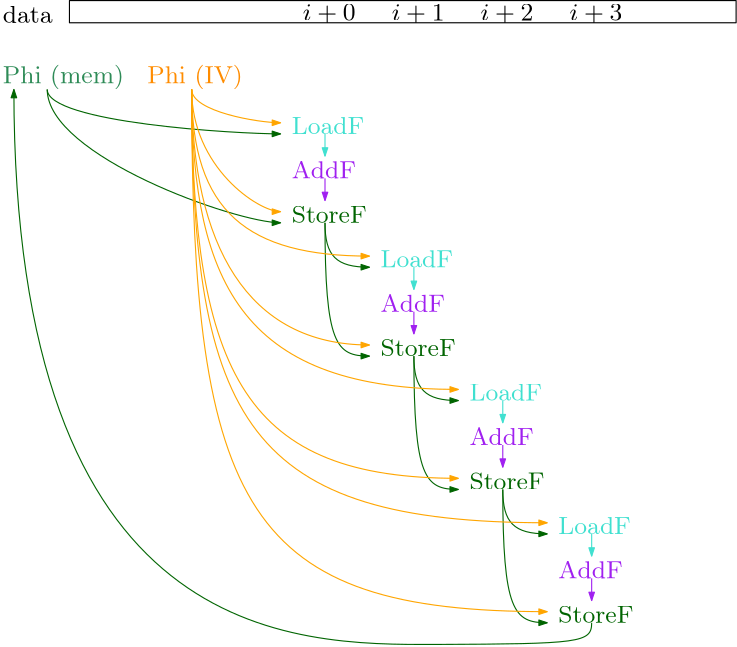 <?xml version="1.0"?>
<!DOCTYPE ipe SYSTEM "ipe.dtd">
<ipe version="70212" creator="Ipe 7.2.13">
<info created="D:20230303100442" modified="D:20230303103341"/>
<ipestyle name="basic">
<symbol name="arrow/arc(spx)">
<path stroke="sym-stroke" fill="sym-stroke" pen="sym-pen">
0 0 m
-1 0.333 l
-1 -0.333 l
h
</path>
</symbol>
<symbol name="arrow/farc(spx)">
<path stroke="sym-stroke" fill="white" pen="sym-pen">
0 0 m
-1 0.333 l
-1 -0.333 l
h
</path>
</symbol>
<symbol name="arrow/ptarc(spx)">
<path stroke="sym-stroke" fill="sym-stroke" pen="sym-pen">
0 0 m
-1 0.333 l
-0.8 0 l
-1 -0.333 l
h
</path>
</symbol>
<symbol name="arrow/fptarc(spx)">
<path stroke="sym-stroke" fill="white" pen="sym-pen">
0 0 m
-1 0.333 l
-0.8 0 l
-1 -0.333 l
h
</path>
</symbol>
<symbol name="mark/circle(sx)" transformations="translations">
<path fill="sym-stroke">
0.6 0 0 0.6 0 0 e
0.4 0 0 0.4 0 0 e
</path>
</symbol>
<symbol name="mark/disk(sx)" transformations="translations">
<path fill="sym-stroke">
0.6 0 0 0.6 0 0 e
</path>
</symbol>
<symbol name="mark/fdisk(sfx)" transformations="translations">
<group>
<path fill="sym-fill">
0.5 0 0 0.5 0 0 e
</path>
<path fill="sym-stroke" fillrule="eofill">
0.6 0 0 0.6 0 0 e
0.4 0 0 0.4 0 0 e
</path>
</group>
</symbol>
<symbol name="mark/box(sx)" transformations="translations">
<path fill="sym-stroke" fillrule="eofill">
-0.6 -0.6 m
0.6 -0.6 l
0.6 0.6 l
-0.6 0.6 l
h
-0.4 -0.4 m
0.4 -0.4 l
0.4 0.4 l
-0.4 0.4 l
h
</path>
</symbol>
<symbol name="mark/square(sx)" transformations="translations">
<path fill="sym-stroke">
-0.6 -0.6 m
0.6 -0.6 l
0.6 0.6 l
-0.6 0.6 l
h
</path>
</symbol>
<symbol name="mark/fsquare(sfx)" transformations="translations">
<group>
<path fill="sym-fill">
-0.5 -0.5 m
0.5 -0.5 l
0.5 0.5 l
-0.5 0.5 l
h
</path>
<path fill="sym-stroke" fillrule="eofill">
-0.6 -0.6 m
0.6 -0.6 l
0.6 0.6 l
-0.6 0.6 l
h
-0.4 -0.4 m
0.4 -0.4 l
0.4 0.4 l
-0.4 0.4 l
h
</path>
</group>
</symbol>
<symbol name="mark/cross(sx)" transformations="translations">
<group>
<path fill="sym-stroke">
-0.43 -0.57 m
0.57 0.43 l
0.43 0.57 l
-0.57 -0.43 l
h
</path>
<path fill="sym-stroke">
-0.43 0.57 m
0.57 -0.43 l
0.43 -0.57 l
-0.57 0.43 l
h
</path>
</group>
</symbol>
<symbol name="arrow/fnormal(spx)">
<path stroke="sym-stroke" fill="white" pen="sym-pen">
0 0 m
-1 0.333 l
-1 -0.333 l
h
</path>
</symbol>
<symbol name="arrow/pointed(spx)">
<path stroke="sym-stroke" fill="sym-stroke" pen="sym-pen">
0 0 m
-1 0.333 l
-0.8 0 l
-1 -0.333 l
h
</path>
</symbol>
<symbol name="arrow/fpointed(spx)">
<path stroke="sym-stroke" fill="white" pen="sym-pen">
0 0 m
-1 0.333 l
-0.8 0 l
-1 -0.333 l
h
</path>
</symbol>
<symbol name="arrow/linear(spx)">
<path stroke="sym-stroke" pen="sym-pen">
-1 0.333 m
0 0 l
-1 -0.333 l
</path>
</symbol>
<symbol name="arrow/fdouble(spx)">
<path stroke="sym-stroke" fill="white" pen="sym-pen">
0 0 m
-1 0.333 l
-1 -0.333 l
h
-1 0 m
-2 0.333 l
-2 -0.333 l
h
</path>
</symbol>
<symbol name="arrow/double(spx)">
<path stroke="sym-stroke" fill="sym-stroke" pen="sym-pen">
0 0 m
-1 0.333 l
-1 -0.333 l
h
-1 0 m
-2 0.333 l
-2 -0.333 l
h
</path>
</symbol>
<pen name="heavier" value="0.8"/>
<pen name="fat" value="1.2"/>
<pen name="ultrafat" value="2"/>
<symbolsize name="large" value="5"/>
<symbolsize name="small" value="2"/>
<symbolsize name="tiny" value="1.1"/>
<arrowsize name="large" value="10"/>
<arrowsize name="small" value="5"/>
<arrowsize name="tiny" value="3"/>
<color name="red" value="1 0 0"/>
<color name="green" value="0 1 0"/>
<color name="blue" value="0 0 1"/>
<color name="yellow" value="1 1 0"/>
<color name="orange" value="1 0.647 0"/>
<color name="gold" value="1 0.843 0"/>
<color name="purple" value="0.627 0.125 0.941"/>
<color name="gray" value="0.745"/>
<color name="brown" value="0.647 0.165 0.165"/>
<color name="navy" value="0 0 0.502"/>
<color name="pink" value="1 0.753 0.796"/>
<color name="seagreen" value="0.18 0.545 0.341"/>
<color name="turquoise" value="0.251 0.878 0.816"/>
<color name="violet" value="0.933 0.51 0.933"/>
<color name="darkblue" value="0 0 0.545"/>
<color name="darkcyan" value="0 0.545 0.545"/>
<color name="darkgray" value="0.663"/>
<color name="darkgreen" value="0 0.392 0"/>
<color name="darkmagenta" value="0.545 0 0.545"/>
<color name="darkorange" value="1 0.549 0"/>
<color name="darkred" value="0.545 0 0"/>
<color name="lightblue" value="0.678 0.847 0.902"/>
<color name="lightcyan" value="0.878 1 1"/>
<color name="lightgray" value="0.827"/>
<color name="lightgreen" value="0.565 0.933 0.565"/>
<color name="lightyellow" value="1 1 0.878"/>
<dashstyle name="dashed" value="[4] 0"/>
<dashstyle name="dotted" value="[1 3] 0"/>
<dashstyle name="dash dotted" value="[4 2 1 2] 0"/>
<dashstyle name="dash dot dotted" value="[4 2 1 2 1 2] 0"/>
<textsize name="large" value="\large"/>
<textsize name="Large" value="\Large"/>
<textsize name="LARGE" value="\LARGE"/>
<textsize name="huge" value="\huge"/>
<textsize name="Huge" value="\Huge"/>
<textsize name="small" value="\small"/>
<textsize name="footnote" value="\footnotesize"/>
<textsize name="tiny" value="\tiny"/>
<textstyle name="center" begin="\begin{center}" end="\end{center}"/>
<textstyle name="itemize" begin="\begin{itemize}" end="\end{itemize}"/>
<textstyle name="item" begin="\begin{itemize}\item{}" end="\end{itemize}"/>
<gridsize name="4 pts" value="4"/>
<gridsize name="8 pts (~3 mm)" value="8"/>
<gridsize name="16 pts (~6 mm)" value="16"/>
<gridsize name="32 pts (~12 mm)" value="32"/>
<gridsize name="10 pts (~3.5 mm)" value="10"/>
<gridsize name="20 pts (~7 mm)" value="20"/>
<gridsize name="14 pts (~5 mm)" value="14"/>
<gridsize name="28 pts (~10 mm)" value="28"/>
<gridsize name="56 pts (~20 mm)" value="56"/>
<anglesize name="90 deg" value="90"/>
<anglesize name="60 deg" value="60"/>
<anglesize name="45 deg" value="45"/>
<anglesize name="30 deg" value="30"/>
<anglesize name="22.5 deg" value="22.5"/>
<opacity name="10%" value="0.1"/>
<opacity name="30%" value="0.3"/>
<opacity name="50%" value="0.5"/>
<opacity name="75%" value="0.75"/>
<tiling name="falling" angle="-60" step="4" width="1"/>
<tiling name="rising" angle="30" step="4" width="1"/>
</ipestyle>
<page>
<layer name="alpha"/>
<view layers="alpha" active="alpha"/>
<path layer="alpha" stroke="black">
64 816 m
64 808 l
304 808 l
304 816 l
h
</path>
<text matrix="1 0 0 1 -40 20" transformations="translations" pos="80 788" stroke="black" type="label" width="17.919" height="6.227" depth="0" valign="bottom" size="small">data</text>
<text matrix="1 0 0 1 -28 -4" transformations="translations" pos="88 792" stroke="black" type="label" width="0" height="0" depth="0" valign="baseline" size="small"></text>
<text matrix="1 0 0 1 100 20" transformations="translations" pos="80 788" stroke="black" type="label" width="19.024" height="5.917" depth="0.83" valign="bottom" size="small" style="math">i+1</text>
<text matrix="1 0 0 1 68 20" transformations="translations" pos="80 788" stroke="black" type="label" width="19.024" height="5.917" depth="0.83" valign="bottom" size="small" style="math">i+0</text>
<text matrix="1 0 0 1 12 -4" transformations="translations" pos="80 788" stroke="darkorange" type="label" width="34.426" height="6.726" depth="2.24" valign="bottom" size="small">Phi (IV)</text>
<text matrix="1 0 0 1 -40 -4" transformations="translations" pos="80 788" stroke="seagreen" type="label" width="43.648" height="6.726" depth="2.24" valign="bottom" size="small">Phi (mem)</text>
<text matrix="1 0 0 1 64 -20" transformations="translations" pos="80 788" stroke="turquoise" type="label" width="26.109" height="6.227" depth="0" valign="bottom" size="small">LoadF</text>
<text matrix="1 0 0 1 64 -36" transformations="translations" pos="80 788" stroke="purple" type="label" width="23.164" height="6.227" depth="0" valign="bottom" size="small">AddF</text>
<text matrix="1 0 0 1 64 -52" transformations="translations" pos="80 788" stroke="darkgreen" type="label" width="27.03" height="6.127" depth="0" valign="bottom" size="small">StoreF</text>
<path matrix="1 0 0 1 56 12" stroke="turquoise" arrow="normal/tiny">
100 756 m
100 748 l
</path>
<path matrix="1 0 0 1 56 -4" stroke="purple" arrow="normal/tiny">
100 756 m
100 748 l
</path>
<path stroke="orange" arrow="normal/tiny">
108 784 m
108 776
132 772
140 772 c
</path>
<path stroke="darkgreen" arrow="normal/tiny">
56 784 m
56 772
124 768
140 768 c
</path>
<path stroke="darkgreen" arrow="normal/tiny">
56 784 m
56 760
124 736
140 736 c
</path>
<text matrix="1 0 0 1 96 -68" transformations="translations" pos="80 788" stroke="turquoise" type="label" width="26.109" height="6.227" depth="0" valign="bottom" size="small">LoadF</text>
<text matrix="1 0 0 1 96 -84" transformations="translations" pos="80 788" stroke="purple" type="label" width="23.164" height="6.227" depth="0" valign="bottom" size="small">AddF</text>
<text matrix="1 0 0 1 96 -100" transformations="translations" pos="80 788" stroke="darkgreen" type="label" width="27.03" height="6.127" depth="0" valign="bottom" size="small">StoreF</text>
<path matrix="1 0 0 1 88 -36" stroke="turquoise" arrow="normal/tiny">
100 756 m
100 748 l
</path>
<path matrix="1 0 0 1 88 -52" stroke="purple" arrow="normal/tiny">
100 756 m
100 748 l
</path>
<path stroke="darkgreen" arrow="normal/tiny">
156 736 m
156 724
160 720
172 720 c
</path>
<path stroke="darkgreen" arrow="normal/tiny">
156 736 m
156 692
160 688
172 688 c
</path>
<path stroke="orange" arrow="normal/tiny">
108 784 m
108 756
132 740
140 740 c
</path>
<path stroke="orange" arrow="normal/tiny">
108 784 m
108 740
128 724
172 724 c
</path>
<path stroke="orange" arrow="normal/tiny">
108 784 m
108 728
128 692
172 692 c
</path>
<text matrix="1 0 0 1 128 -116" transformations="translations" pos="80 788" stroke="turquoise" type="label" width="26.109" height="6.227" depth="0" valign="bottom" size="small">LoadF</text>
<text matrix="1 0 0 1 128 -132" transformations="translations" pos="80 788" stroke="purple" type="label" width="23.164" height="6.227" depth="0" valign="bottom" size="small">AddF</text>
<text matrix="1 0 0 1 128 -148" transformations="translations" pos="80 788" stroke="darkgreen" type="label" width="27.03" height="6.127" depth="0" valign="bottom" size="small">StoreF</text>
<path matrix="1 0 0 1 120 -84" stroke="turquoise" arrow="normal/tiny">
100 756 m
100 748 l
</path>
<path matrix="1 0 0 1 120 -100" stroke="purple" arrow="normal/tiny">
100 756 m
100 748 l
</path>
<path matrix="1 0 0 1 32 -48" stroke="darkgreen" arrow="normal/tiny">
156 736 m
156 724
160 720
172 720 c
</path>
<path matrix="1 0 0 1 32 -48" stroke="darkgreen" arrow="normal/tiny">
156 736 m
156 692
160 688
172 688 c
</path>
<text matrix="1 0 0 1 160 -164" transformations="translations" pos="80 788" stroke="turquoise" type="label" width="26.109" height="6.227" depth="0" valign="bottom" size="small">LoadF</text>
<text matrix="1 0 0 1 160 -180" transformations="translations" pos="80 788" stroke="purple" type="label" width="23.164" height="6.227" depth="0" valign="bottom" size="small">AddF</text>
<text matrix="1 0 0 1 160 -196" transformations="translations" pos="80 788" stroke="darkgreen" type="label" width="27.03" height="6.127" depth="0" valign="bottom" size="small">StoreF</text>
<path matrix="1 0 0 1 152 -132" stroke="turquoise" arrow="normal/tiny">
100 756 m
100 748 l
</path>
<path matrix="1 0 0 1 152 -148" stroke="purple" arrow="normal/tiny">
100 756 m
100 748 l
</path>
<path matrix="1 0 0 1 64 -96" stroke="darkgreen" arrow="normal/tiny">
156 736 m
156 724
160 720
172 720 c
</path>
<path matrix="1 0 0 1 64 -96" stroke="darkgreen" arrow="normal/tiny">
156 736 m
156 692
160 688
172 688 c
</path>
<path stroke="orange" arrow="normal/tiny">
108 784 m
108 712
128 676
204 676 c
</path>
<path stroke="orange" arrow="normal/tiny">
108 784 m
108 680
128 644
204 644 c
</path>
<path stroke="orange" arrow="normal/tiny">
108 784 m
108 664
128 628
236 628 c
</path>
<path stroke="orange" arrow="normal/tiny">
108 784 m
108 632
128 596
236 596 c
</path>
<path stroke="darkgreen" arrow="normal/tiny">
252 592 m
252 584.8
244 584
44 584
44 784 c
</path>
<text matrix="1 0 0 1 132 20" transformations="translations" pos="80 788" stroke="black" type="label" width="19.024" height="5.917" depth="0.83" valign="bottom" size="small" style="math">i+2</text>
<text matrix="1 0 0 1 164 20" transformations="translations" pos="80 788" stroke="black" type="label" width="19.024" height="5.917" depth="0.83" valign="bottom" size="small" style="math">i+3</text>
</page>
</ipe>
